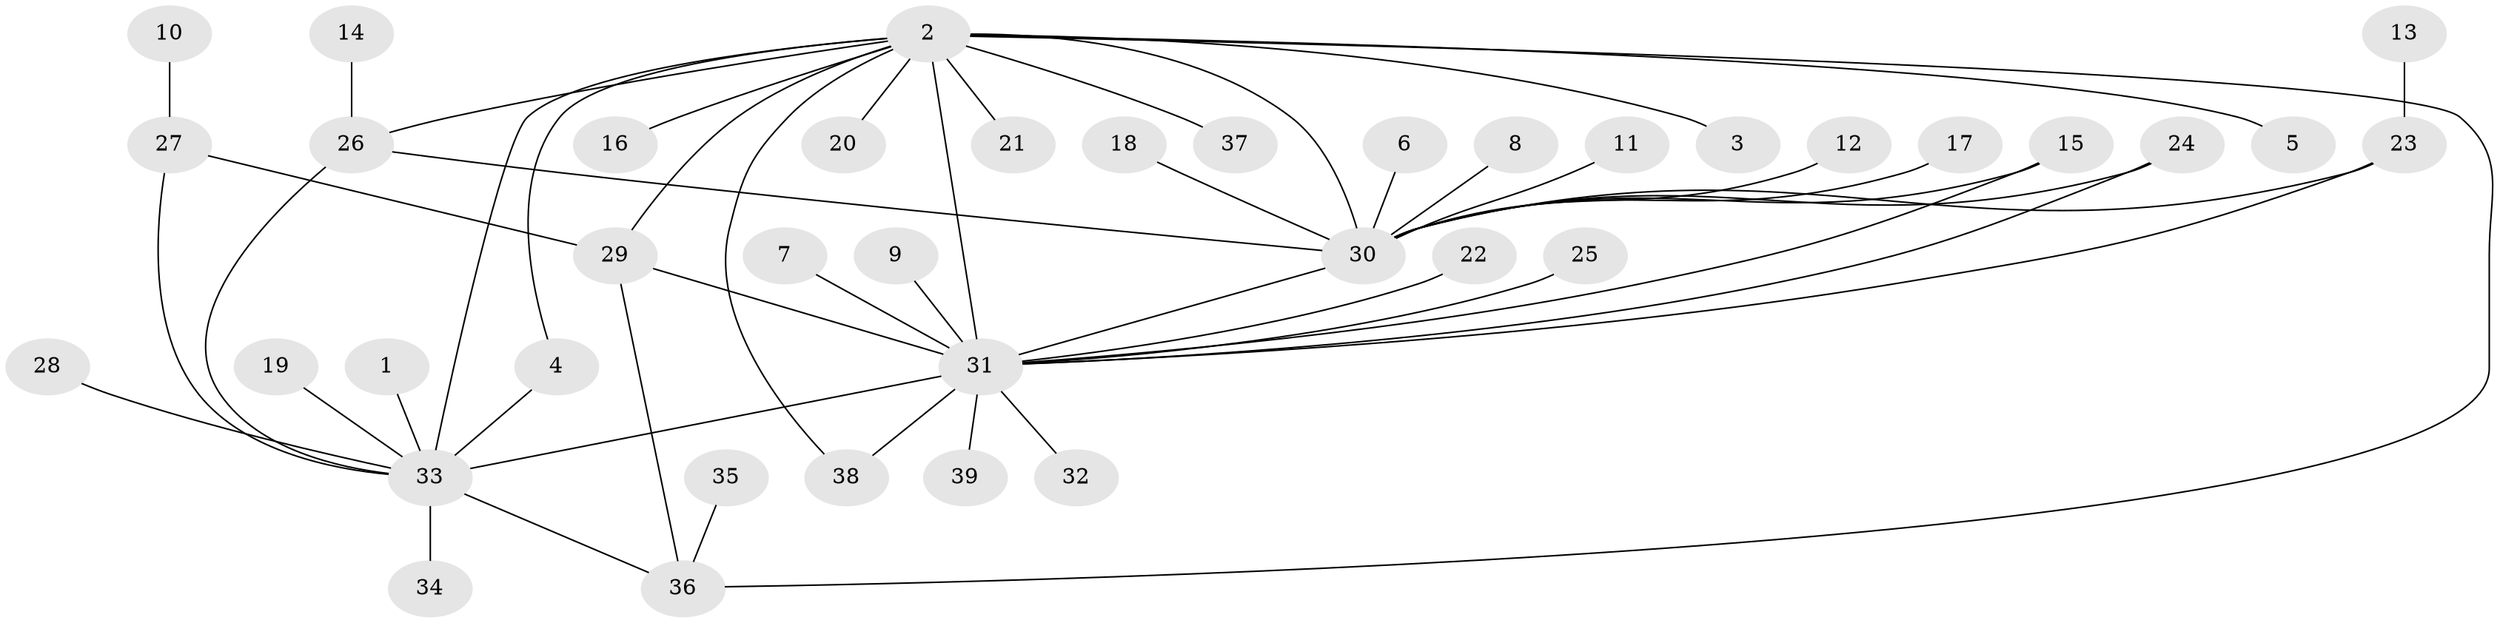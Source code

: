 // original degree distribution, {12: 0.01282051282051282, 15: 0.01282051282051282, 2: 0.20512820512820512, 6: 0.02564102564102564, 4: 0.0641025641025641, 14: 0.01282051282051282, 3: 0.07692307692307693, 1: 0.5384615384615384, 17: 0.01282051282051282, 16: 0.01282051282051282, 5: 0.02564102564102564}
// Generated by graph-tools (version 1.1) at 2025/26/03/09/25 03:26:05]
// undirected, 39 vertices, 51 edges
graph export_dot {
graph [start="1"]
  node [color=gray90,style=filled];
  1;
  2;
  3;
  4;
  5;
  6;
  7;
  8;
  9;
  10;
  11;
  12;
  13;
  14;
  15;
  16;
  17;
  18;
  19;
  20;
  21;
  22;
  23;
  24;
  25;
  26;
  27;
  28;
  29;
  30;
  31;
  32;
  33;
  34;
  35;
  36;
  37;
  38;
  39;
  1 -- 33 [weight=1.0];
  2 -- 3 [weight=1.0];
  2 -- 4 [weight=1.0];
  2 -- 5 [weight=1.0];
  2 -- 16 [weight=2.0];
  2 -- 20 [weight=1.0];
  2 -- 21 [weight=1.0];
  2 -- 26 [weight=1.0];
  2 -- 29 [weight=1.0];
  2 -- 30 [weight=2.0];
  2 -- 31 [weight=3.0];
  2 -- 33 [weight=2.0];
  2 -- 36 [weight=1.0];
  2 -- 37 [weight=1.0];
  2 -- 38 [weight=1.0];
  4 -- 33 [weight=1.0];
  6 -- 30 [weight=1.0];
  7 -- 31 [weight=1.0];
  8 -- 30 [weight=1.0];
  9 -- 31 [weight=1.0];
  10 -- 27 [weight=1.0];
  11 -- 30 [weight=1.0];
  12 -- 30 [weight=1.0];
  13 -- 23 [weight=1.0];
  14 -- 26 [weight=1.0];
  15 -- 30 [weight=1.0];
  15 -- 31 [weight=1.0];
  17 -- 30 [weight=1.0];
  18 -- 30 [weight=1.0];
  19 -- 33 [weight=1.0];
  22 -- 31 [weight=1.0];
  23 -- 30 [weight=1.0];
  23 -- 31 [weight=1.0];
  24 -- 30 [weight=1.0];
  24 -- 31 [weight=1.0];
  25 -- 31 [weight=1.0];
  26 -- 30 [weight=1.0];
  26 -- 33 [weight=2.0];
  27 -- 29 [weight=1.0];
  27 -- 33 [weight=1.0];
  28 -- 33 [weight=1.0];
  29 -- 31 [weight=2.0];
  29 -- 36 [weight=1.0];
  30 -- 31 [weight=2.0];
  31 -- 32 [weight=1.0];
  31 -- 33 [weight=2.0];
  31 -- 38 [weight=1.0];
  31 -- 39 [weight=1.0];
  33 -- 34 [weight=1.0];
  33 -- 36 [weight=1.0];
  35 -- 36 [weight=1.0];
}
